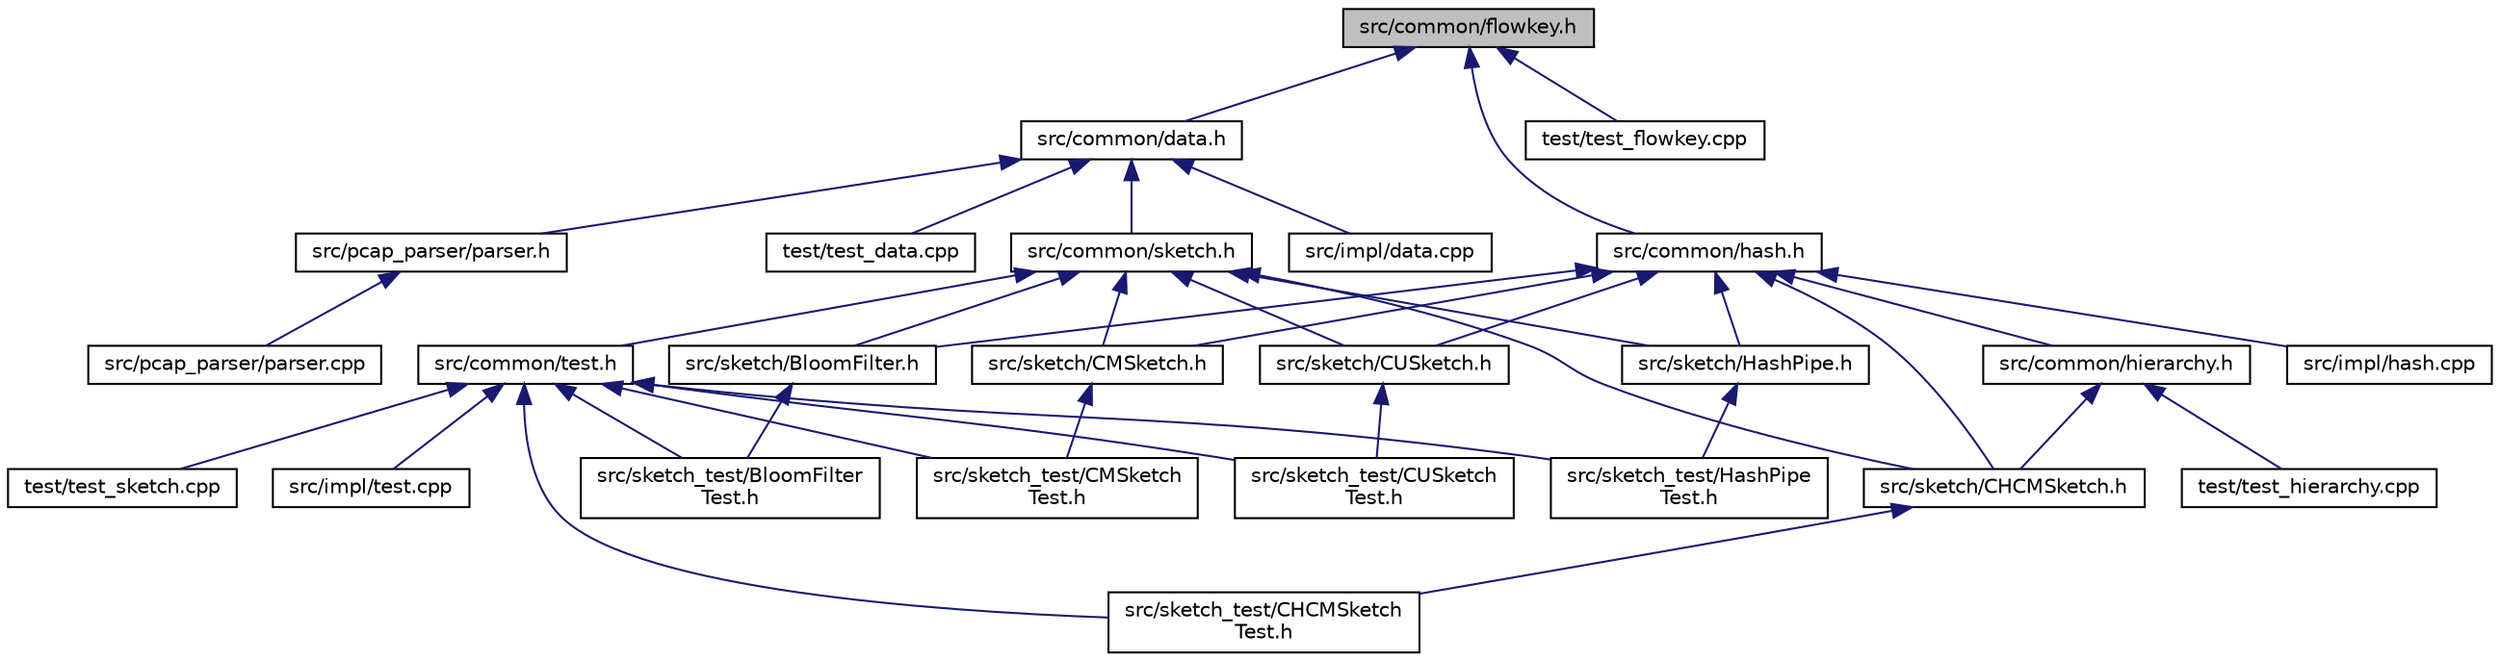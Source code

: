 digraph "src/common/flowkey.h"
{
 // LATEX_PDF_SIZE
  edge [fontname="Helvetica",fontsize="10",labelfontname="Helvetica",labelfontsize="10"];
  node [fontname="Helvetica",fontsize="10",shape=record];
  Node1 [label="src/common/flowkey.h",height=0.2,width=0.4,color="black", fillcolor="grey75", style="filled", fontcolor="black",tooltip="Template of flowkeys."];
  Node1 -> Node2 [dir="back",color="midnightblue",fontsize="10",style="solid",fontname="Helvetica"];
  Node2 [label="src/common/data.h",height=0.2,width=0.4,color="black", fillcolor="white", style="filled",URL="$data_8h.html",tooltip="Program-level representation of streaming data."];
  Node2 -> Node3 [dir="back",color="midnightblue",fontsize="10",style="solid",fontname="Helvetica"];
  Node3 [label="src/common/sketch.h",height=0.2,width=0.4,color="black", fillcolor="white", style="filled",URL="$sketch_8h.html",tooltip="Base sketch."];
  Node3 -> Node4 [dir="back",color="midnightblue",fontsize="10",style="solid",fontname="Helvetica"];
  Node4 [label="src/common/test.h",height=0.2,width=0.4,color="black", fillcolor="white", style="filled",URL="$test_8h.html",tooltip="Testing classes and metrics."];
  Node4 -> Node5 [dir="back",color="midnightblue",fontsize="10",style="solid",fontname="Helvetica"];
  Node5 [label="src/impl/test.cpp",height=0.2,width=0.4,color="black", fillcolor="white", style="filled",URL="$test_8cpp.html",tooltip="Implementation of some test methods."];
  Node4 -> Node6 [dir="back",color="midnightblue",fontsize="10",style="solid",fontname="Helvetica"];
  Node6 [label="src/sketch_test/BloomFilter\lTest.h",height=0.2,width=0.4,color="black", fillcolor="white", style="filled",URL="$_bloom_filter_test_8h.html",tooltip="Testing Bloom Filter."];
  Node4 -> Node7 [dir="back",color="midnightblue",fontsize="10",style="solid",fontname="Helvetica"];
  Node7 [label="src/sketch_test/CHCMSketch\lTest.h",height=0.2,width=0.4,color="black", fillcolor="white", style="filled",URL="$_c_h_c_m_sketch_test_8h.html",tooltip="Test CH-optimized Count Min Sketch."];
  Node4 -> Node8 [dir="back",color="midnightblue",fontsize="10",style="solid",fontname="Helvetica"];
  Node8 [label="src/sketch_test/CMSketch\lTest.h",height=0.2,width=0.4,color="black", fillcolor="white", style="filled",URL="$_c_m_sketch_test_8h.html",tooltip="Test Count Min Sketch."];
  Node4 -> Node9 [dir="back",color="midnightblue",fontsize="10",style="solid",fontname="Helvetica"];
  Node9 [label="src/sketch_test/CUSketch\lTest.h",height=0.2,width=0.4,color="black", fillcolor="white", style="filled",URL="$_c_u_sketch_test_8h.html",tooltip=" "];
  Node4 -> Node10 [dir="back",color="midnightblue",fontsize="10",style="solid",fontname="Helvetica"];
  Node10 [label="src/sketch_test/HashPipe\lTest.h",height=0.2,width=0.4,color="black", fillcolor="white", style="filled",URL="$_hash_pipe_test_8h.html",tooltip="Testing Bloom Filter."];
  Node4 -> Node11 [dir="back",color="midnightblue",fontsize="10",style="solid",fontname="Helvetica"];
  Node11 [label="test/test_sketch.cpp",height=0.2,width=0.4,color="black", fillcolor="white", style="filled",URL="$test__sketch_8cpp.html",tooltip="Test base sketch."];
  Node3 -> Node12 [dir="back",color="midnightblue",fontsize="10",style="solid",fontname="Helvetica"];
  Node12 [label="src/sketch/BloomFilter.h",height=0.2,width=0.4,color="black", fillcolor="white", style="filled",URL="$_bloom_filter_8h.html",tooltip="Bloom Filter."];
  Node12 -> Node6 [dir="back",color="midnightblue",fontsize="10",style="solid",fontname="Helvetica"];
  Node3 -> Node13 [dir="back",color="midnightblue",fontsize="10",style="solid",fontname="Helvetica"];
  Node13 [label="src/sketch/CHCMSketch.h",height=0.2,width=0.4,color="black", fillcolor="white", style="filled",URL="$_c_h_c_m_sketch_8h.html",tooltip="Implementation of Count Min Sketch with Counter Hierarchy."];
  Node13 -> Node7 [dir="back",color="midnightblue",fontsize="10",style="solid",fontname="Helvetica"];
  Node3 -> Node14 [dir="back",color="midnightblue",fontsize="10",style="solid",fontname="Helvetica"];
  Node14 [label="src/sketch/CMSketch.h",height=0.2,width=0.4,color="black", fillcolor="white", style="filled",URL="$_c_m_sketch_8h.html",tooltip="Implementation of Count Min Sketch."];
  Node14 -> Node8 [dir="back",color="midnightblue",fontsize="10",style="solid",fontname="Helvetica"];
  Node3 -> Node15 [dir="back",color="midnightblue",fontsize="10",style="solid",fontname="Helvetica"];
  Node15 [label="src/sketch/CUSketch.h",height=0.2,width=0.4,color="black", fillcolor="white", style="filled",URL="$_c_u_sketch_8h.html",tooltip=" "];
  Node15 -> Node9 [dir="back",color="midnightblue",fontsize="10",style="solid",fontname="Helvetica"];
  Node3 -> Node16 [dir="back",color="midnightblue",fontsize="10",style="solid",fontname="Helvetica"];
  Node16 [label="src/sketch/HashPipe.h",height=0.2,width=0.4,color="black", fillcolor="white", style="filled",URL="$_hash_pipe_8h.html",tooltip="Hash Pipe."];
  Node16 -> Node10 [dir="back",color="midnightblue",fontsize="10",style="solid",fontname="Helvetica"];
  Node2 -> Node17 [dir="back",color="midnightblue",fontsize="10",style="solid",fontname="Helvetica"];
  Node17 [label="src/impl/data.cpp",height=0.2,width=0.4,color="black", fillcolor="white", style="filled",URL="$data_8cpp.html",tooltip="Implementation of some class methods in data.h."];
  Node2 -> Node18 [dir="back",color="midnightblue",fontsize="10",style="solid",fontname="Helvetica"];
  Node18 [label="src/pcap_parser/parser.h",height=0.2,width=0.4,color="black", fillcolor="white", style="filled",URL="$parser_8h.html",tooltip="Class for pcap parser."];
  Node18 -> Node19 [dir="back",color="midnightblue",fontsize="10",style="solid",fontname="Helvetica"];
  Node19 [label="src/pcap_parser/parser.cpp",height=0.2,width=0.4,color="black", fillcolor="white", style="filled",URL="$parser_8cpp.html",tooltip="Pcap Parser."];
  Node2 -> Node20 [dir="back",color="midnightblue",fontsize="10",style="solid",fontname="Helvetica"];
  Node20 [label="test/test_data.cpp",height=0.2,width=0.4,color="black", fillcolor="white", style="filled",URL="$test__data_8cpp.html",tooltip="Test data-processing tools."];
  Node1 -> Node21 [dir="back",color="midnightblue",fontsize="10",style="solid",fontname="Helvetica"];
  Node21 [label="src/common/hash.h",height=0.2,width=0.4,color="black", fillcolor="white", style="filled",URL="$hash_8h.html",tooltip="Warehouse of hashing classes."];
  Node21 -> Node22 [dir="back",color="midnightblue",fontsize="10",style="solid",fontname="Helvetica"];
  Node22 [label="src/common/hierarchy.h",height=0.2,width=0.4,color="black", fillcolor="white", style="filled",URL="$hierarchy_8h.html",tooltip="Counter Hierarchy."];
  Node22 -> Node13 [dir="back",color="midnightblue",fontsize="10",style="solid",fontname="Helvetica"];
  Node22 -> Node23 [dir="back",color="midnightblue",fontsize="10",style="solid",fontname="Helvetica"];
  Node23 [label="test/test_hierarchy.cpp",height=0.2,width=0.4,color="black", fillcolor="white", style="filled",URL="$test__hierarchy_8cpp.html",tooltip="Test Counter Hierarchy."];
  Node21 -> Node24 [dir="back",color="midnightblue",fontsize="10",style="solid",fontname="Helvetica"];
  Node24 [label="src/impl/hash.cpp",height=0.2,width=0.4,color="black", fillcolor="white", style="filled",URL="$hash_8cpp.html",tooltip="Implementation of hashing classes."];
  Node21 -> Node12 [dir="back",color="midnightblue",fontsize="10",style="solid",fontname="Helvetica"];
  Node21 -> Node13 [dir="back",color="midnightblue",fontsize="10",style="solid",fontname="Helvetica"];
  Node21 -> Node14 [dir="back",color="midnightblue",fontsize="10",style="solid",fontname="Helvetica"];
  Node21 -> Node15 [dir="back",color="midnightblue",fontsize="10",style="solid",fontname="Helvetica"];
  Node21 -> Node16 [dir="back",color="midnightblue",fontsize="10",style="solid",fontname="Helvetica"];
  Node1 -> Node25 [dir="back",color="midnightblue",fontsize="10",style="solid",fontname="Helvetica"];
  Node25 [label="test/test_flowkey.cpp",height=0.2,width=0.4,color="black", fillcolor="white", style="filled",URL="$test__flowkey_8cpp.html",tooltip="Test FlowKey."];
}
